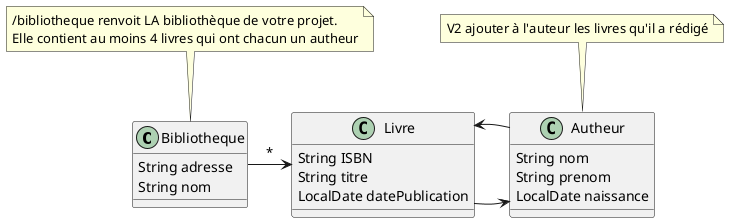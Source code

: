 @startuml
'https://plantuml.com/class-diagram

class Bibliotheque{
    String adresse
    String nom
}

class Livre {
    String ISBN
    String titre
    LocalDate datePublication
}


class Autheur {
    String nom
    String prenom
    LocalDate naissance
}

Bibliotheque -> Livre : *
Livre -> Autheur
Autheur -> Livre


note "/bibliotheque renvoit LA bibliothèque de votre projet. \nElle contient au moins 4 livres qui ont chacun un autheur" as N1
N1 .. Bibliotheque

note "V2 ajouter à l'auteur les livres qu'il a rédigé" as N2
N2 .. Autheur
@enduml